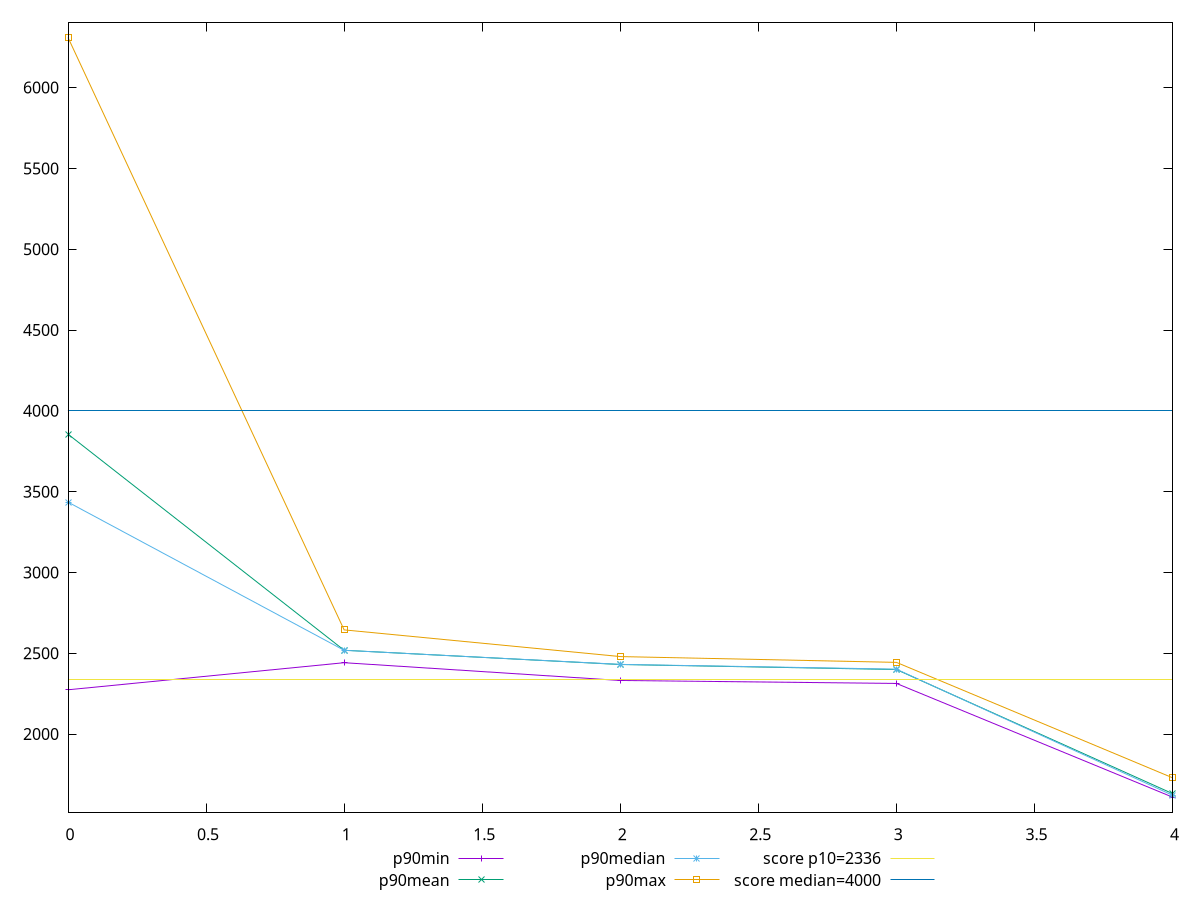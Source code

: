 reset

$p90Min <<EOF
0 2274.3289999999997
1 2441.7825
2 2331.705
3 2313.4725
4 1609.9473
EOF

$p90Mean <<EOF
0 3855.744436170214
1 2518.712409574468
2 2430.4703457446817
3 2399.5595968085104
4 1631.894794148937
EOF

$p90Median <<EOF
0 3435.2810000000004
1 2518.37625
2 2431.4025
3 2401.660125
4 1621.610325
EOF

$p90Max <<EOF
0 6309.976499999999
1 2644.7474999999995
2 2479.665
3 2443.8225
4 1729.747
EOF

set key outside below
set xrange [0:4]
set yrange [1515.9467160000002:6403.977083999999]
set trange [1515.9467160000002:6403.977083999999]
set terminal svg size 640, 560 enhanced background rgb 'white'
set output "report_00025_2021-02-22T21:38:55.199Z/first-contentful-paint/progression/value.svg"

plot $p90Min title "p90min" with linespoints, \
     $p90Mean title "p90mean" with linespoints, \
     $p90Median title "p90median" with linespoints, \
     $p90Max title "p90max" with linespoints, \
     2336 title "score p10=2336", \
     4000 title "score median=4000"

reset
